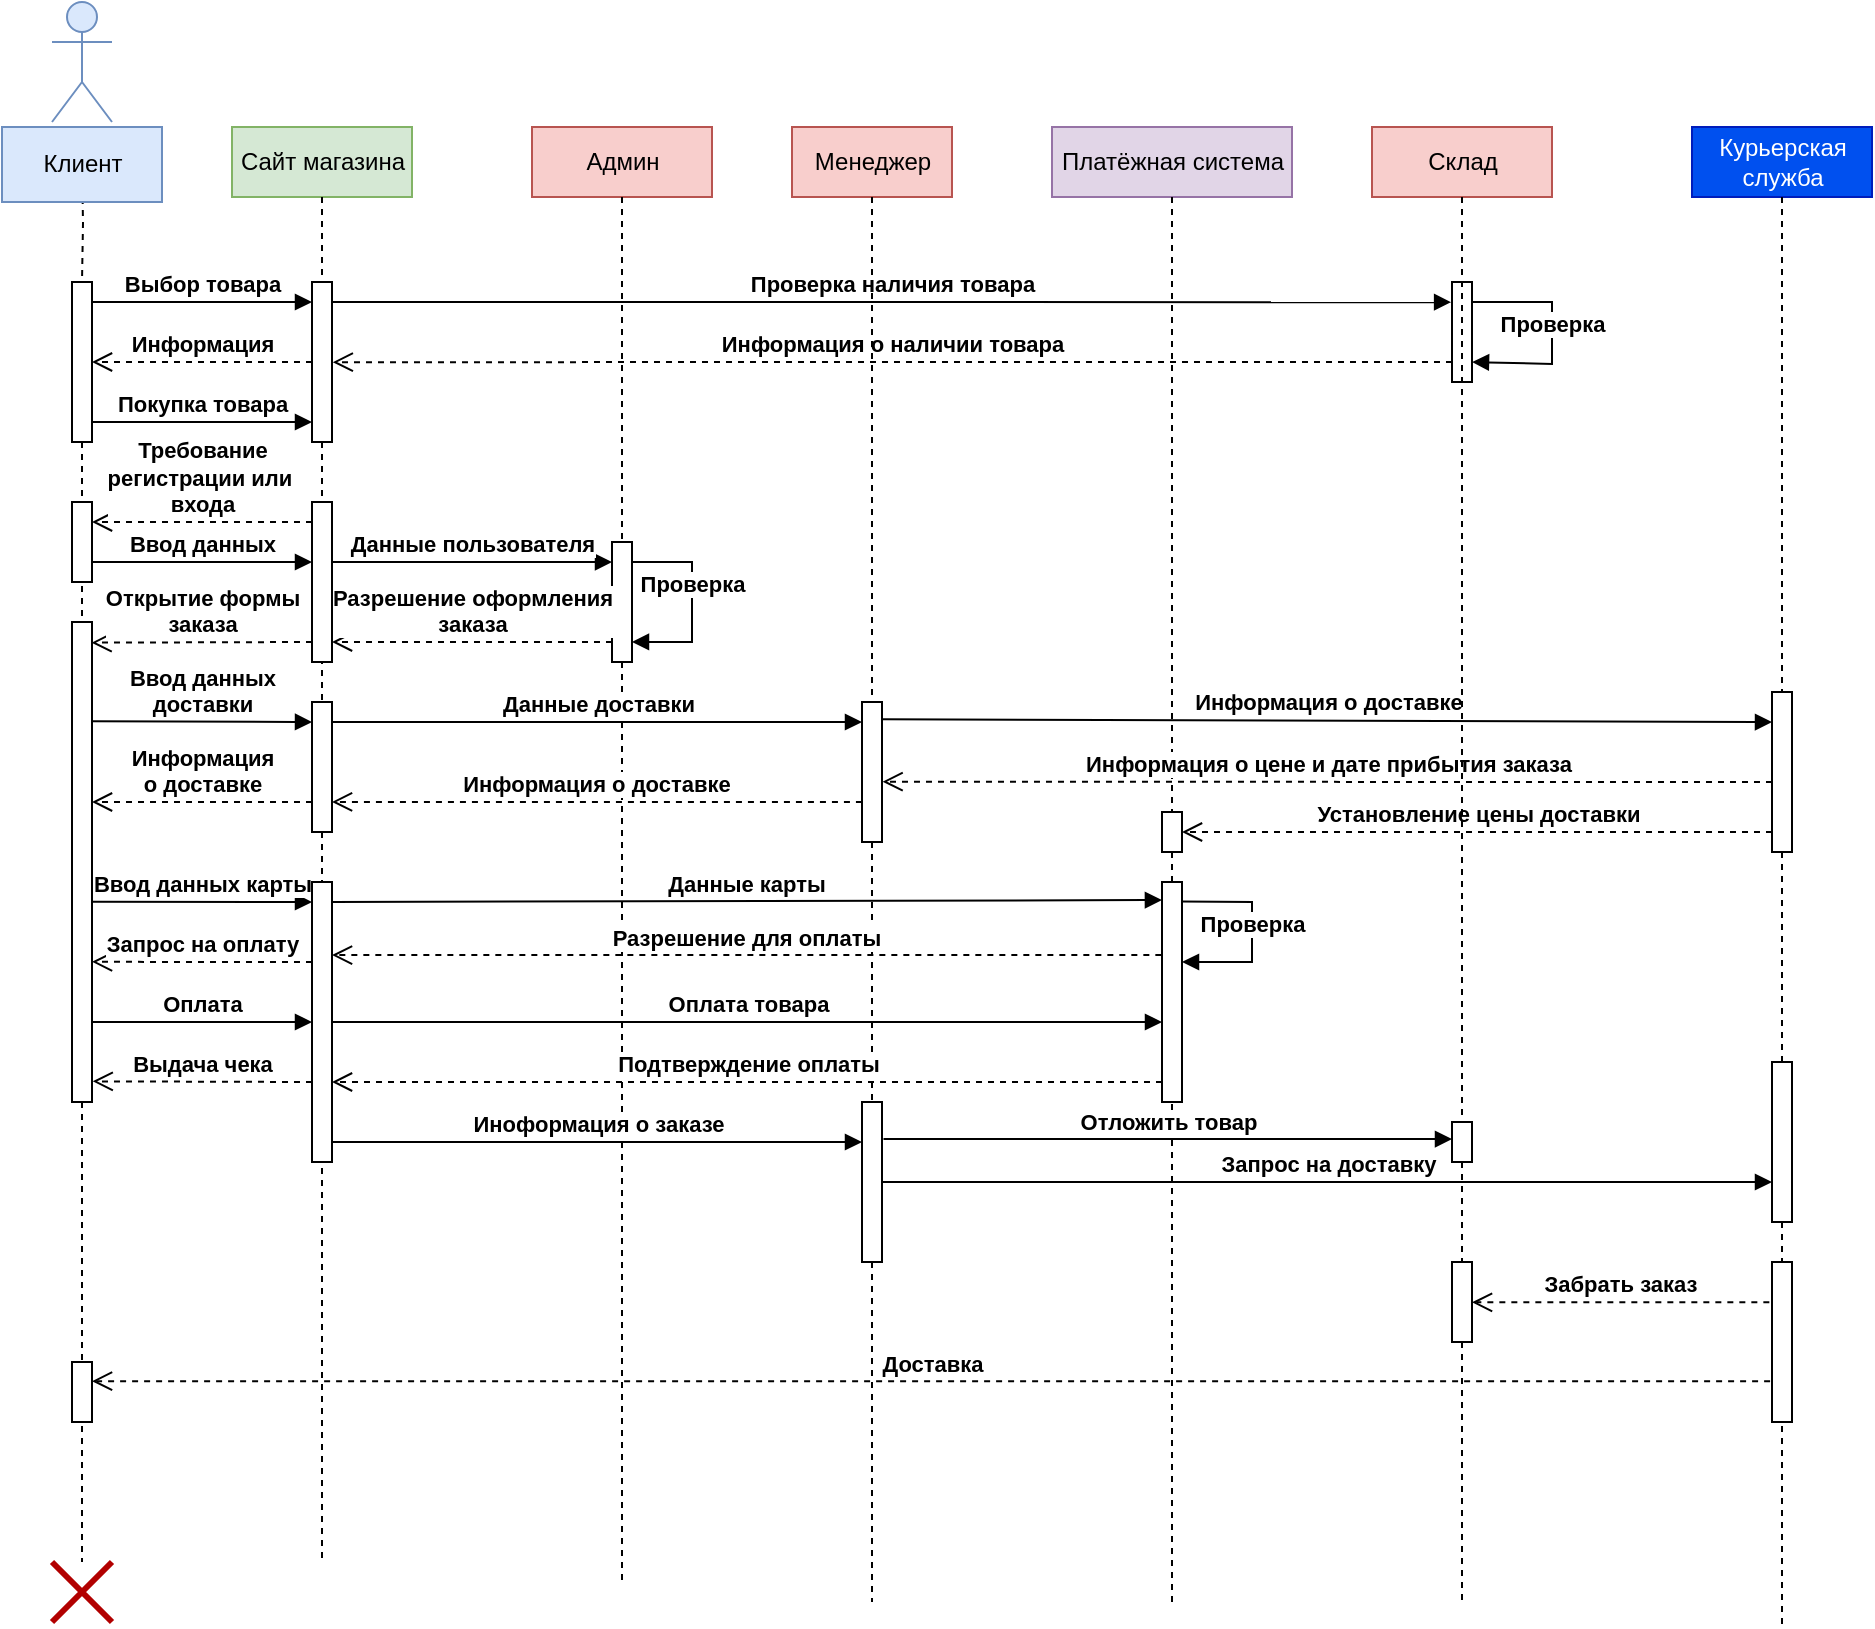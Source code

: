 <mxfile version="21.1.2" type="device">
  <diagram id="8eBF70qgTYVY1_IniYaQ" name="Страница 1">
    <mxGraphModel dx="1687" dy="936" grid="1" gridSize="10" guides="1" tooltips="1" connect="1" arrows="1" fold="1" page="1" pageScale="1" pageWidth="827" pageHeight="1169" math="0" shadow="0">
      <root>
        <mxCell id="0" />
        <mxCell id="1" parent="0" />
        <mxCell id="wGkoojwAonn42EXiNVMw-1" style="edgeStyle=orthogonalEdgeStyle;rounded=0;orthogonalLoop=1;jettySize=auto;html=1;endArrow=none;endFill=0;dashed=1;startArrow=none;" edge="1" parent="1" source="wGkoojwAonn42EXiNVMw-12">
          <mxGeometry relative="1" as="geometry">
            <mxPoint x="95" y="780" as="targetPoint" />
          </mxGeometry>
        </mxCell>
        <mxCell id="wGkoojwAonn42EXiNVMw-2" style="edgeStyle=orthogonalEdgeStyle;rounded=0;orthogonalLoop=1;jettySize=auto;html=1;dashed=1;endArrow=none;endFill=0;startArrow=none;" edge="1" parent="1" source="wGkoojwAonn42EXiNVMw-48">
          <mxGeometry relative="1" as="geometry">
            <mxPoint x="215" y="780" as="targetPoint" />
          </mxGeometry>
        </mxCell>
        <mxCell id="wGkoojwAonn42EXiNVMw-3" value="Сайт магазина" style="html=1;fillColor=#d5e8d4;strokeColor=#82b366;" vertex="1" parent="1">
          <mxGeometry x="170" y="62.5" width="90" height="35" as="geometry" />
        </mxCell>
        <mxCell id="wGkoojwAonn42EXiNVMw-4" style="edgeStyle=orthogonalEdgeStyle;rounded=0;orthogonalLoop=1;jettySize=auto;html=1;dashed=1;endArrow=none;endFill=0;startArrow=none;" edge="1" parent="1" source="wGkoojwAonn42EXiNVMw-24">
          <mxGeometry relative="1" as="geometry">
            <mxPoint x="365" y="790" as="targetPoint" />
          </mxGeometry>
        </mxCell>
        <mxCell id="wGkoojwAonn42EXiNVMw-5" value="Админ" style="html=1;fillColor=#f8cecc;strokeColor=#b85450;" vertex="1" parent="1">
          <mxGeometry x="320" y="62.5" width="90" height="35" as="geometry" />
        </mxCell>
        <mxCell id="wGkoojwAonn42EXiNVMw-6" style="edgeStyle=orthogonalEdgeStyle;rounded=0;orthogonalLoop=1;jettySize=auto;html=1;dashed=1;endArrow=none;endFill=0;startArrow=none;" edge="1" parent="1" source="wGkoojwAonn42EXiNVMw-70">
          <mxGeometry relative="1" as="geometry">
            <mxPoint x="785" y="800" as="targetPoint" />
          </mxGeometry>
        </mxCell>
        <mxCell id="wGkoojwAonn42EXiNVMw-7" value="Склад" style="html=1;fillColor=#f8cecc;strokeColor=#b85450;" vertex="1" parent="1">
          <mxGeometry x="740" y="62.5" width="90" height="35" as="geometry" />
        </mxCell>
        <mxCell id="wGkoojwAonn42EXiNVMw-8" style="edgeStyle=orthogonalEdgeStyle;rounded=0;orthogonalLoop=1;jettySize=auto;html=1;dashed=1;endArrow=none;endFill=0;startArrow=none;" edge="1" parent="1" source="wGkoojwAonn42EXiNVMw-68">
          <mxGeometry relative="1" as="geometry">
            <mxPoint x="945" y="810.952" as="targetPoint" />
          </mxGeometry>
        </mxCell>
        <mxCell id="wGkoojwAonn42EXiNVMw-9" value="Курьерская&lt;br&gt;служба" style="html=1;fillColor=#0050ef;fontColor=#ffffff;strokeColor=#001DBC;" vertex="1" parent="1">
          <mxGeometry x="900" y="62.5" width="90" height="35" as="geometry" />
        </mxCell>
        <mxCell id="wGkoojwAonn42EXiNVMw-10" value="" style="html=1;points=[];perimeter=orthogonalPerimeter;fontStyle=1" vertex="1" parent="1">
          <mxGeometry x="210" y="140" width="10" height="80" as="geometry" />
        </mxCell>
        <mxCell id="wGkoojwAonn42EXiNVMw-11" value="" style="edgeStyle=orthogonalEdgeStyle;rounded=0;orthogonalLoop=1;jettySize=auto;html=1;dashed=1;endArrow=none;endFill=0;" edge="1" parent="1" source="wGkoojwAonn42EXiNVMw-3" target="wGkoojwAonn42EXiNVMw-10">
          <mxGeometry relative="1" as="geometry">
            <mxPoint x="215" y="630" as="targetPoint" />
            <mxPoint x="215" y="105" as="sourcePoint" />
          </mxGeometry>
        </mxCell>
        <mxCell id="wGkoojwAonn42EXiNVMw-12" value="" style="html=1;points=[];perimeter=orthogonalPerimeter;fontStyle=1" vertex="1" parent="1">
          <mxGeometry x="90" y="140" width="10" height="80" as="geometry" />
        </mxCell>
        <mxCell id="wGkoojwAonn42EXiNVMw-13" value="" style="edgeStyle=orthogonalEdgeStyle;rounded=0;orthogonalLoop=1;jettySize=auto;html=1;endArrow=none;endFill=0;dashed=1;" edge="1" parent="1" target="wGkoojwAonn42EXiNVMw-12">
          <mxGeometry relative="1" as="geometry">
            <mxPoint x="95" y="630" as="targetPoint" />
            <mxPoint x="95" y="80.0" as="sourcePoint" />
          </mxGeometry>
        </mxCell>
        <mxCell id="wGkoojwAonn42EXiNVMw-14" value="Выбор товара" style="html=1;verticalAlign=bottom;endArrow=block;rounded=0;entryX=0;entryY=0.125;entryDx=0;entryDy=0;entryPerimeter=0;fontStyle=1" edge="1" parent="1" target="wGkoojwAonn42EXiNVMw-10">
          <mxGeometry width="80" relative="1" as="geometry">
            <mxPoint x="100" y="150" as="sourcePoint" />
            <mxPoint x="180" y="150" as="targetPoint" />
          </mxGeometry>
        </mxCell>
        <mxCell id="wGkoojwAonn42EXiNVMw-15" value="" style="html=1;points=[];perimeter=orthogonalPerimeter;fontStyle=1" vertex="1" parent="1">
          <mxGeometry x="780" y="140" width="10" height="50" as="geometry" />
        </mxCell>
        <mxCell id="wGkoojwAonn42EXiNVMw-16" value="&lt;span&gt;Проверка наличия товара&lt;/span&gt;" style="html=1;verticalAlign=bottom;endArrow=block;rounded=0;entryX=-0.045;entryY=0.202;entryDx=0;entryDy=0;entryPerimeter=0;fontStyle=1" edge="1" parent="1" target="wGkoojwAonn42EXiNVMw-15">
          <mxGeometry width="80" relative="1" as="geometry">
            <mxPoint x="220" y="150" as="sourcePoint" />
            <mxPoint x="300" y="150" as="targetPoint" />
          </mxGeometry>
        </mxCell>
        <mxCell id="wGkoojwAonn42EXiNVMw-17" value="Проверка&lt;br&gt;" style="html=1;verticalAlign=bottom;endArrow=block;rounded=0;entryX=1;entryY=0.8;entryDx=0;entryDy=0;entryPerimeter=0;fontStyle=1" edge="1" parent="1" target="wGkoojwAonn42EXiNVMw-15">
          <mxGeometry x="0.081" width="80" relative="1" as="geometry">
            <mxPoint x="790" y="150" as="sourcePoint" />
            <mxPoint x="830" y="200" as="targetPoint" />
            <Array as="points">
              <mxPoint x="830" y="150" />
              <mxPoint x="830" y="181" />
            </Array>
            <mxPoint as="offset" />
          </mxGeometry>
        </mxCell>
        <mxCell id="wGkoojwAonn42EXiNVMw-18" value="&lt;span&gt;Информация о наличии товара&lt;/span&gt;" style="html=1;verticalAlign=bottom;endArrow=open;dashed=1;endSize=8;rounded=0;entryX=1.039;entryY=0.501;entryDx=0;entryDy=0;entryPerimeter=0;exitX=0;exitY=0.8;exitDx=0;exitDy=0;exitPerimeter=0;fontStyle=1" edge="1" parent="1" source="wGkoojwAonn42EXiNVMw-15" target="wGkoojwAonn42EXiNVMw-10">
          <mxGeometry relative="1" as="geometry">
            <mxPoint x="510" y="180" as="sourcePoint" />
            <mxPoint x="230" y="180" as="targetPoint" />
          </mxGeometry>
        </mxCell>
        <mxCell id="wGkoojwAonn42EXiNVMw-19" value="Информация" style="html=1;verticalAlign=bottom;endArrow=open;dashed=1;endSize=8;rounded=0;entryX=1;entryY=0.5;entryDx=0;entryDy=0;entryPerimeter=0;fontStyle=1" edge="1" parent="1" target="wGkoojwAonn42EXiNVMw-12">
          <mxGeometry relative="1" as="geometry">
            <mxPoint x="210" y="180" as="sourcePoint" />
            <mxPoint x="130" y="180" as="targetPoint" />
          </mxGeometry>
        </mxCell>
        <mxCell id="wGkoojwAonn42EXiNVMw-20" value="Покупка товара" style="html=1;verticalAlign=bottom;endArrow=block;rounded=0;entryX=0;entryY=0.875;entryDx=0;entryDy=0;entryPerimeter=0;fontStyle=1" edge="1" parent="1" target="wGkoojwAonn42EXiNVMw-10">
          <mxGeometry width="80" relative="1" as="geometry">
            <mxPoint x="100" y="210" as="sourcePoint" />
            <mxPoint x="180" y="210" as="targetPoint" />
          </mxGeometry>
        </mxCell>
        <mxCell id="wGkoojwAonn42EXiNVMw-21" value="" style="html=1;points=[];perimeter=orthogonalPerimeter;fontStyle=1" vertex="1" parent="1">
          <mxGeometry x="90" y="250" width="10" height="40" as="geometry" />
        </mxCell>
        <mxCell id="wGkoojwAonn42EXiNVMw-22" value="Требование&lt;br&gt;регистрации или&amp;nbsp;&lt;br&gt;входа" style="html=1;verticalAlign=bottom;endArrow=open;dashed=1;endSize=8;rounded=0;exitX=0;exitY=0.125;exitDx=0;exitDy=0;exitPerimeter=0;entryX=1;entryY=0.25;entryDx=0;entryDy=0;entryPerimeter=0;fontStyle=1" edge="1" parent="1" source="wGkoojwAonn42EXiNVMw-58" target="wGkoojwAonn42EXiNVMw-21">
          <mxGeometry relative="1" as="geometry">
            <mxPoint x="210" y="250" as="sourcePoint" />
            <mxPoint x="110" y="260" as="targetPoint" />
          </mxGeometry>
        </mxCell>
        <mxCell id="wGkoojwAonn42EXiNVMw-23" value="Ввод данных" style="html=1;verticalAlign=bottom;endArrow=block;rounded=0;entryX=0;entryY=0.375;entryDx=0;entryDy=0;entryPerimeter=0;fontStyle=1" edge="1" parent="1" target="wGkoojwAonn42EXiNVMw-58">
          <mxGeometry width="80" relative="1" as="geometry">
            <mxPoint x="100" y="280" as="sourcePoint" />
            <mxPoint x="180" y="280" as="targetPoint" />
          </mxGeometry>
        </mxCell>
        <mxCell id="wGkoojwAonn42EXiNVMw-24" value="" style="html=1;points=[];perimeter=orthogonalPerimeter;fontStyle=1" vertex="1" parent="1">
          <mxGeometry x="360" y="270" width="10" height="60" as="geometry" />
        </mxCell>
        <mxCell id="wGkoojwAonn42EXiNVMw-25" value="" style="edgeStyle=orthogonalEdgeStyle;rounded=0;orthogonalLoop=1;jettySize=auto;html=1;dashed=1;endArrow=none;endFill=0;" edge="1" parent="1" source="wGkoojwAonn42EXiNVMw-5" target="wGkoojwAonn42EXiNVMw-24">
          <mxGeometry relative="1" as="geometry">
            <mxPoint x="365" y="630" as="targetPoint" />
            <mxPoint x="365" y="105" as="sourcePoint" />
          </mxGeometry>
        </mxCell>
        <mxCell id="wGkoojwAonn42EXiNVMw-26" value="Данные пользователя" style="html=1;verticalAlign=bottom;endArrow=block;rounded=0;entryX=0;entryY=0.167;entryDx=0;entryDy=0;entryPerimeter=0;fontStyle=1" edge="1" parent="1" target="wGkoojwAonn42EXiNVMw-24">
          <mxGeometry width="80" relative="1" as="geometry">
            <mxPoint x="220" y="280" as="sourcePoint" />
            <mxPoint x="300" y="280" as="targetPoint" />
          </mxGeometry>
        </mxCell>
        <mxCell id="wGkoojwAonn42EXiNVMw-27" value="Проверка" style="html=1;verticalAlign=bottom;endArrow=block;rounded=0;entryX=1;entryY=0.833;entryDx=0;entryDy=0;entryPerimeter=0;fontStyle=1" edge="1" parent="1" target="wGkoojwAonn42EXiNVMw-24">
          <mxGeometry width="80" relative="1" as="geometry">
            <mxPoint x="370" y="280" as="sourcePoint" />
            <mxPoint x="450" y="280" as="targetPoint" />
            <Array as="points">
              <mxPoint x="400" y="280" />
              <mxPoint x="400" y="320" />
            </Array>
          </mxGeometry>
        </mxCell>
        <mxCell id="wGkoojwAonn42EXiNVMw-28" value="Разрешение оформления&lt;br&gt;заказа" style="html=1;verticalAlign=bottom;endArrow=open;dashed=1;endSize=8;rounded=0;entryX=1;entryY=0.875;entryDx=0;entryDy=0;entryPerimeter=0;exitX=0;exitY=0.833;exitDx=0;exitDy=0;exitPerimeter=0;fontStyle=1" edge="1" parent="1" source="wGkoojwAonn42EXiNVMw-24" target="wGkoojwAonn42EXiNVMw-58">
          <mxGeometry relative="1" as="geometry">
            <mxPoint x="360" y="300" as="sourcePoint" />
            <mxPoint x="280" y="300" as="targetPoint" />
          </mxGeometry>
        </mxCell>
        <mxCell id="wGkoojwAonn42EXiNVMw-29" value="Открытие формы&lt;br&gt;заказа" style="html=1;verticalAlign=bottom;endArrow=open;dashed=1;endSize=8;rounded=0;entryX=0.978;entryY=0.043;entryDx=0;entryDy=0;entryPerimeter=0;fontStyle=1" edge="1" parent="1" target="wGkoojwAonn42EXiNVMw-32">
          <mxGeometry relative="1" as="geometry">
            <mxPoint x="210" y="320" as="sourcePoint" />
            <mxPoint x="110" y="320" as="targetPoint" />
          </mxGeometry>
        </mxCell>
        <mxCell id="wGkoojwAonn42EXiNVMw-30" style="edgeStyle=orthogonalEdgeStyle;rounded=0;orthogonalLoop=1;jettySize=auto;html=1;endArrow=none;endFill=0;dashed=1;startArrow=none;" edge="1" parent="1" source="wGkoojwAonn42EXiNVMw-44">
          <mxGeometry relative="1" as="geometry">
            <mxPoint x="640" y="800" as="targetPoint" />
          </mxGeometry>
        </mxCell>
        <mxCell id="wGkoojwAonn42EXiNVMw-31" value="Платёжная система" style="html=1;fillColor=#e1d5e7;strokeColor=#9673a6;" vertex="1" parent="1">
          <mxGeometry x="580" y="62.5" width="120" height="35" as="geometry" />
        </mxCell>
        <mxCell id="wGkoojwAonn42EXiNVMw-32" value="" style="html=1;points=[];perimeter=orthogonalPerimeter;fontStyle=1" vertex="1" parent="1">
          <mxGeometry x="90" y="310" width="10" height="240" as="geometry" />
        </mxCell>
        <mxCell id="wGkoojwAonn42EXiNVMw-33" value="Ввод данных карты" style="html=1;verticalAlign=bottom;endArrow=block;rounded=0;exitX=1;exitY=0.583;exitDx=0;exitDy=0;exitPerimeter=0;fontStyle=1" edge="1" parent="1" source="wGkoojwAonn42EXiNVMw-32">
          <mxGeometry width="80" relative="1" as="geometry">
            <mxPoint x="110" y="450" as="sourcePoint" />
            <mxPoint x="210" y="450" as="targetPoint" />
          </mxGeometry>
        </mxCell>
        <mxCell id="wGkoojwAonn42EXiNVMw-34" value="" style="html=1;points=[];perimeter=orthogonalPerimeter;fontStyle=1" vertex="1" parent="1">
          <mxGeometry x="635" y="440" width="10" height="110" as="geometry" />
        </mxCell>
        <mxCell id="wGkoojwAonn42EXiNVMw-35" value="Проверка" style="html=1;verticalAlign=bottom;endArrow=block;rounded=0;fontStyle=1;exitX=0.95;exitY=0.089;exitDx=0;exitDy=0;exitPerimeter=0;" edge="1" parent="1" source="wGkoojwAonn42EXiNVMw-34" target="wGkoojwAonn42EXiNVMw-34">
          <mxGeometry x="0.112" width="80" relative="1" as="geometry">
            <mxPoint x="650" y="450" as="sourcePoint" />
            <mxPoint x="650" y="480" as="targetPoint" />
            <Array as="points">
              <mxPoint x="680" y="450" />
              <mxPoint x="680" y="480" />
            </Array>
            <mxPoint as="offset" />
          </mxGeometry>
        </mxCell>
        <mxCell id="wGkoojwAonn42EXiNVMw-36" style="edgeStyle=orthogonalEdgeStyle;rounded=0;orthogonalLoop=1;jettySize=auto;html=1;endArrow=none;endFill=0;dashed=1;startArrow=none;" edge="1" parent="1" source="wGkoojwAonn42EXiNVMw-38">
          <mxGeometry relative="1" as="geometry">
            <mxPoint x="490" y="800" as="targetPoint" />
          </mxGeometry>
        </mxCell>
        <mxCell id="wGkoojwAonn42EXiNVMw-37" value="Менеджер" style="html=1;fillColor=#f8cecc;strokeColor=#b85450;" vertex="1" parent="1">
          <mxGeometry x="450" y="62.5" width="80" height="35" as="geometry" />
        </mxCell>
        <mxCell id="wGkoojwAonn42EXiNVMw-38" value="" style="html=1;points=[];perimeter=orthogonalPerimeter;fontStyle=1" vertex="1" parent="1">
          <mxGeometry x="485" y="350" width="10" height="70" as="geometry" />
        </mxCell>
        <mxCell id="wGkoojwAonn42EXiNVMw-39" value="" style="edgeStyle=orthogonalEdgeStyle;rounded=0;orthogonalLoop=1;jettySize=auto;html=1;endArrow=none;endFill=0;dashed=1;" edge="1" parent="1" source="wGkoojwAonn42EXiNVMw-37" target="wGkoojwAonn42EXiNVMw-38">
          <mxGeometry relative="1" as="geometry">
            <mxPoint x="490" y="640" as="targetPoint" />
            <mxPoint x="490" y="97.5" as="sourcePoint" />
          </mxGeometry>
        </mxCell>
        <mxCell id="wGkoojwAonn42EXiNVMw-40" value="Ввод данных&lt;br&gt;доставки" style="html=1;verticalAlign=bottom;endArrow=block;rounded=0;exitX=0.978;exitY=0.207;exitDx=0;exitDy=0;exitPerimeter=0;entryX=0;entryY=0.154;entryDx=0;entryDy=0;entryPerimeter=0;fontStyle=1" edge="1" parent="1" source="wGkoojwAonn42EXiNVMw-32" target="wGkoojwAonn42EXiNVMw-48">
          <mxGeometry width="80" relative="1" as="geometry">
            <mxPoint x="110" y="360" as="sourcePoint" />
            <mxPoint x="200" y="360" as="targetPoint" />
          </mxGeometry>
        </mxCell>
        <mxCell id="wGkoojwAonn42EXiNVMw-41" value="Информация о доставке" style="html=1;verticalAlign=bottom;endArrow=block;rounded=0;entryX=0;entryY=0.188;entryDx=0;entryDy=0;entryPerimeter=0;exitX=1.022;exitY=0.124;exitDx=0;exitDy=0;exitPerimeter=0;fontStyle=1" edge="1" parent="1" source="wGkoojwAonn42EXiNVMw-38" target="wGkoojwAonn42EXiNVMw-42">
          <mxGeometry width="80" relative="1" as="geometry">
            <mxPoint x="500" y="360" as="sourcePoint" />
            <mxPoint x="930" y="360" as="targetPoint" />
          </mxGeometry>
        </mxCell>
        <mxCell id="wGkoojwAonn42EXiNVMw-42" value="" style="html=1;points=[];perimeter=orthogonalPerimeter;fontStyle=1" vertex="1" parent="1">
          <mxGeometry x="940" y="345" width="10" height="80" as="geometry" />
        </mxCell>
        <mxCell id="wGkoojwAonn42EXiNVMw-43" value="" style="edgeStyle=orthogonalEdgeStyle;rounded=0;orthogonalLoop=1;jettySize=auto;html=1;dashed=1;endArrow=none;endFill=0;" edge="1" parent="1" source="wGkoojwAonn42EXiNVMw-9" target="wGkoojwAonn42EXiNVMw-42">
          <mxGeometry relative="1" as="geometry">
            <mxPoint x="945.0" y="630.0" as="targetPoint" />
            <mxPoint x="945.0" y="97.5" as="sourcePoint" />
          </mxGeometry>
        </mxCell>
        <mxCell id="wGkoojwAonn42EXiNVMw-44" value="" style="html=1;points=[];perimeter=orthogonalPerimeter;fontStyle=1" vertex="1" parent="1">
          <mxGeometry x="635" y="405" width="10" height="20" as="geometry" />
        </mxCell>
        <mxCell id="wGkoojwAonn42EXiNVMw-45" value="" style="edgeStyle=orthogonalEdgeStyle;rounded=0;orthogonalLoop=1;jettySize=auto;html=1;endArrow=none;endFill=0;dashed=1;" edge="1" parent="1" source="wGkoojwAonn42EXiNVMw-31" target="wGkoojwAonn42EXiNVMw-44">
          <mxGeometry relative="1" as="geometry">
            <mxPoint x="640" y="640.69" as="targetPoint" />
            <mxPoint x="640" y="97.5" as="sourcePoint" />
          </mxGeometry>
        </mxCell>
        <mxCell id="wGkoojwAonn42EXiNVMw-46" value="Установление цены доставки" style="html=1;verticalAlign=bottom;endArrow=open;dashed=1;endSize=8;rounded=0;fontStyle=1" edge="1" parent="1" target="wGkoojwAonn42EXiNVMw-44">
          <mxGeometry relative="1" as="geometry">
            <mxPoint x="940" y="415" as="sourcePoint" />
            <mxPoint x="860" y="415" as="targetPoint" />
          </mxGeometry>
        </mxCell>
        <mxCell id="wGkoojwAonn42EXiNVMw-47" value="Информация о цене и дате прибытия заказа" style="html=1;verticalAlign=bottom;endArrow=open;dashed=1;endSize=8;rounded=0;exitX=0;exitY=0.563;exitDx=0;exitDy=0;exitPerimeter=0;entryX=1.028;entryY=0.569;entryDx=0;entryDy=0;entryPerimeter=0;fontStyle=1" edge="1" parent="1" source="wGkoojwAonn42EXiNVMw-42" target="wGkoojwAonn42EXiNVMw-38">
          <mxGeometry relative="1" as="geometry">
            <mxPoint x="940" y="380" as="sourcePoint" />
            <mxPoint x="500" y="390" as="targetPoint" />
          </mxGeometry>
        </mxCell>
        <mxCell id="wGkoojwAonn42EXiNVMw-48" value="" style="html=1;points=[];perimeter=orthogonalPerimeter;fontStyle=1" vertex="1" parent="1">
          <mxGeometry x="210" y="350" width="10" height="65" as="geometry" />
        </mxCell>
        <mxCell id="wGkoojwAonn42EXiNVMw-49" value="" style="edgeStyle=orthogonalEdgeStyle;rounded=0;orthogonalLoop=1;jettySize=auto;html=1;dashed=1;endArrow=none;endFill=0;startArrow=none;fontStyle=1" edge="1" parent="1" source="wGkoojwAonn42EXiNVMw-10" target="wGkoojwAonn42EXiNVMw-48">
          <mxGeometry relative="1" as="geometry">
            <mxPoint x="215" y="630" as="targetPoint" />
            <mxPoint x="215" y="220" as="sourcePoint" />
          </mxGeometry>
        </mxCell>
        <mxCell id="wGkoojwAonn42EXiNVMw-50" value="Информация о доставке" style="html=1;verticalAlign=bottom;endArrow=open;dashed=1;endSize=8;rounded=0;exitX=-0.003;exitY=0.714;exitDx=0;exitDy=0;exitPerimeter=0;entryX=1;entryY=0.769;entryDx=0;entryDy=0;entryPerimeter=0;fontStyle=1" edge="1" parent="1" source="wGkoojwAonn42EXiNVMw-38" target="wGkoojwAonn42EXiNVMw-48">
          <mxGeometry relative="1" as="geometry">
            <mxPoint x="480" y="400" as="sourcePoint" />
            <mxPoint x="230" y="400" as="targetPoint" />
          </mxGeometry>
        </mxCell>
        <mxCell id="wGkoojwAonn42EXiNVMw-51" value="Информация&lt;br&gt;о доставке" style="html=1;verticalAlign=bottom;endArrow=open;dashed=1;endSize=8;rounded=0;entryX=1;entryY=0.375;entryDx=0;entryDy=0;entryPerimeter=0;fontStyle=1" edge="1" parent="1" target="wGkoojwAonn42EXiNVMw-32">
          <mxGeometry relative="1" as="geometry">
            <mxPoint x="210" y="400" as="sourcePoint" />
            <mxPoint x="110" y="400" as="targetPoint" />
          </mxGeometry>
        </mxCell>
        <mxCell id="wGkoojwAonn42EXiNVMw-52" value="" style="html=1;points=[];perimeter=orthogonalPerimeter;fontStyle=1" vertex="1" parent="1">
          <mxGeometry x="210" y="440" width="10" height="140" as="geometry" />
        </mxCell>
        <mxCell id="wGkoojwAonn42EXiNVMw-53" value="Данные карты" style="html=1;verticalAlign=bottom;endArrow=block;rounded=0;entryX=-0.004;entryY=0.082;entryDx=0;entryDy=0;entryPerimeter=0;fontStyle=1" edge="1" parent="1" target="wGkoojwAonn42EXiNVMw-34">
          <mxGeometry width="80" relative="1" as="geometry">
            <mxPoint x="220" y="450" as="sourcePoint" />
            <mxPoint x="630" y="450" as="targetPoint" />
          </mxGeometry>
        </mxCell>
        <mxCell id="wGkoojwAonn42EXiNVMw-54" value="Разрешение для оплаты" style="html=1;verticalAlign=bottom;endArrow=open;dashed=1;endSize=8;rounded=0;exitX=-0.033;exitY=0.332;exitDx=0;exitDy=0;exitPerimeter=0;fontStyle=1" edge="1" parent="1" source="wGkoojwAonn42EXiNVMw-34" target="wGkoojwAonn42EXiNVMw-52">
          <mxGeometry relative="1" as="geometry">
            <mxPoint x="630" y="480" as="sourcePoint" />
            <mxPoint x="230" y="480" as="targetPoint" />
          </mxGeometry>
        </mxCell>
        <mxCell id="wGkoojwAonn42EXiNVMw-55" value="Оплата" style="html=1;verticalAlign=bottom;endArrow=block;rounded=0;fontStyle=1" edge="1" parent="1">
          <mxGeometry width="80" relative="1" as="geometry">
            <mxPoint x="100" y="510" as="sourcePoint" />
            <mxPoint x="210" y="510" as="targetPoint" />
            <Array as="points">
              <mxPoint x="160" y="510" />
            </Array>
          </mxGeometry>
        </mxCell>
        <mxCell id="wGkoojwAonn42EXiNVMw-56" value="Оплата товара" style="html=1;verticalAlign=bottom;endArrow=block;rounded=0;fontStyle=1" edge="1" parent="1" target="wGkoojwAonn42EXiNVMw-34">
          <mxGeometry width="80" relative="1" as="geometry">
            <mxPoint x="220" y="510" as="sourcePoint" />
            <mxPoint x="620" y="510" as="targetPoint" />
          </mxGeometry>
        </mxCell>
        <mxCell id="wGkoojwAonn42EXiNVMw-57" value="Запрос на оплату" style="html=1;verticalAlign=bottom;endArrow=open;dashed=1;endSize=8;rounded=0;entryX=1;entryY=0.708;entryDx=0;entryDy=0;entryPerimeter=0;fontStyle=1" edge="1" parent="1" target="wGkoojwAonn42EXiNVMw-32">
          <mxGeometry relative="1" as="geometry">
            <mxPoint x="210" y="480" as="sourcePoint" />
            <mxPoint x="130" y="480" as="targetPoint" />
          </mxGeometry>
        </mxCell>
        <mxCell id="wGkoojwAonn42EXiNVMw-58" value="" style="html=1;points=[];perimeter=orthogonalPerimeter;fontStyle=1" vertex="1" parent="1">
          <mxGeometry x="210" y="250" width="10" height="80" as="geometry" />
        </mxCell>
        <mxCell id="wGkoojwAonn42EXiNVMw-59" value="Подтверждение оплаты" style="html=1;verticalAlign=bottom;endArrow=open;dashed=1;endSize=8;rounded=0;fontStyle=1" edge="1" parent="1" source="wGkoojwAonn42EXiNVMw-34">
          <mxGeometry relative="1" as="geometry">
            <mxPoint x="630" y="540" as="sourcePoint" />
            <mxPoint x="220" y="540" as="targetPoint" />
          </mxGeometry>
        </mxCell>
        <mxCell id="wGkoojwAonn42EXiNVMw-60" value="Данные доставки" style="html=1;verticalAlign=bottom;endArrow=block;rounded=0;fontStyle=1" edge="1" parent="1" target="wGkoojwAonn42EXiNVMw-38">
          <mxGeometry width="80" relative="1" as="geometry">
            <mxPoint x="220" y="360" as="sourcePoint" />
            <mxPoint x="300" y="360" as="targetPoint" />
          </mxGeometry>
        </mxCell>
        <mxCell id="wGkoojwAonn42EXiNVMw-61" value="Выдача чека" style="html=1;verticalAlign=bottom;endArrow=open;dashed=1;endSize=8;rounded=0;entryX=1.035;entryY=0.957;entryDx=0;entryDy=0;entryPerimeter=0;fontStyle=1" edge="1" parent="1" target="wGkoojwAonn42EXiNVMw-32">
          <mxGeometry relative="1" as="geometry">
            <mxPoint x="210" y="540" as="sourcePoint" />
            <mxPoint x="130" y="540" as="targetPoint" />
          </mxGeometry>
        </mxCell>
        <mxCell id="wGkoojwAonn42EXiNVMw-62" value="" style="html=1;points=[];perimeter=orthogonalPerimeter;fontStyle=1" vertex="1" parent="1">
          <mxGeometry x="485" y="550" width="10" height="80" as="geometry" />
        </mxCell>
        <mxCell id="wGkoojwAonn42EXiNVMw-63" value="&lt;span&gt;Иноформация о заказе&lt;/span&gt;" style="html=1;verticalAlign=bottom;endArrow=block;rounded=0;fontStyle=1" edge="1" parent="1" target="wGkoojwAonn42EXiNVMw-62">
          <mxGeometry width="80" relative="1" as="geometry">
            <mxPoint x="220" y="570" as="sourcePoint" />
            <mxPoint x="480" y="570" as="targetPoint" />
            <mxPoint as="offset" />
          </mxGeometry>
        </mxCell>
        <mxCell id="wGkoojwAonn42EXiNVMw-64" value="" style="html=1;points=[];perimeter=orthogonalPerimeter;fontStyle=1" vertex="1" parent="1">
          <mxGeometry x="780" y="560" width="10" height="20" as="geometry" />
        </mxCell>
        <mxCell id="wGkoojwAonn42EXiNVMw-65" value="" style="edgeStyle=orthogonalEdgeStyle;rounded=0;orthogonalLoop=1;jettySize=auto;html=1;dashed=1;endArrow=none;endFill=0;" edge="1" parent="1" source="wGkoojwAonn42EXiNVMw-7" target="wGkoojwAonn42EXiNVMw-64">
          <mxGeometry relative="1" as="geometry">
            <mxPoint x="785" y="630" as="targetPoint" />
            <mxPoint x="785" y="97.5" as="sourcePoint" />
          </mxGeometry>
        </mxCell>
        <mxCell id="wGkoojwAonn42EXiNVMw-66" value="Отложить товар" style="html=1;verticalAlign=bottom;endArrow=block;rounded=0;exitX=1.075;exitY=0.232;exitDx=0;exitDy=0;exitPerimeter=0;fontStyle=1" edge="1" parent="1" source="wGkoojwAonn42EXiNVMw-62" target="wGkoojwAonn42EXiNVMw-64">
          <mxGeometry width="80" relative="1" as="geometry">
            <mxPoint x="500" y="580" as="sourcePoint" />
            <mxPoint x="580" y="580" as="targetPoint" />
          </mxGeometry>
        </mxCell>
        <mxCell id="wGkoojwAonn42EXiNVMw-67" value="Запрос на доставку" style="html=1;verticalAlign=bottom;endArrow=block;rounded=0;fontStyle=1" edge="1" parent="1" source="wGkoojwAonn42EXiNVMw-62">
          <mxGeometry width="80" relative="1" as="geometry">
            <mxPoint x="490" y="590" as="sourcePoint" />
            <mxPoint x="940" y="590" as="targetPoint" />
          </mxGeometry>
        </mxCell>
        <mxCell id="wGkoojwAonn42EXiNVMw-68" value="" style="html=1;points=[];perimeter=orthogonalPerimeter;fontStyle=1" vertex="1" parent="1">
          <mxGeometry x="940" y="530" width="10" height="80" as="geometry" />
        </mxCell>
        <mxCell id="wGkoojwAonn42EXiNVMw-69" value="" style="edgeStyle=orthogonalEdgeStyle;rounded=0;orthogonalLoop=1;jettySize=auto;html=1;dashed=1;endArrow=none;endFill=0;startArrow=none;fontStyle=1" edge="1" parent="1" source="wGkoojwAonn42EXiNVMw-42" target="wGkoojwAonn42EXiNVMw-68">
          <mxGeometry relative="1" as="geometry">
            <mxPoint x="945" y="630" as="targetPoint" />
            <mxPoint x="945" y="425" as="sourcePoint" />
          </mxGeometry>
        </mxCell>
        <mxCell id="wGkoojwAonn42EXiNVMw-70" value="" style="html=1;points=[];perimeter=orthogonalPerimeter;fontStyle=1" vertex="1" parent="1">
          <mxGeometry x="780" y="630" width="10" height="40" as="geometry" />
        </mxCell>
        <mxCell id="wGkoojwAonn42EXiNVMw-71" value="" style="edgeStyle=orthogonalEdgeStyle;rounded=0;orthogonalLoop=1;jettySize=auto;html=1;dashed=1;endArrow=none;endFill=0;startArrow=none;fontStyle=1" edge="1" parent="1" source="wGkoojwAonn42EXiNVMw-64" target="wGkoojwAonn42EXiNVMw-70">
          <mxGeometry relative="1" as="geometry">
            <mxPoint x="785" y="690" as="targetPoint" />
            <mxPoint x="785" y="580" as="sourcePoint" />
          </mxGeometry>
        </mxCell>
        <mxCell id="wGkoojwAonn42EXiNVMw-72" value="" style="html=1;points=[];perimeter=orthogonalPerimeter;fontStyle=1" vertex="1" parent="1">
          <mxGeometry x="940" y="630" width="10" height="80" as="geometry" />
        </mxCell>
        <mxCell id="wGkoojwAonn42EXiNVMw-73" value="Забрать заказ" style="html=1;verticalAlign=bottom;endArrow=open;dashed=1;endSize=8;rounded=0;exitX=-0.133;exitY=0.252;exitDx=0;exitDy=0;exitPerimeter=0;fontStyle=1" edge="1" parent="1" source="wGkoojwAonn42EXiNVMw-72" target="wGkoojwAonn42EXiNVMw-70">
          <mxGeometry relative="1" as="geometry">
            <mxPoint x="930" y="650" as="sourcePoint" />
            <mxPoint x="850" y="650" as="targetPoint" />
          </mxGeometry>
        </mxCell>
        <mxCell id="wGkoojwAonn42EXiNVMw-74" value="&lt;span&gt;Доставка&lt;/span&gt;" style="html=1;verticalAlign=bottom;endArrow=open;dashed=1;endSize=8;rounded=0;exitX=-0.095;exitY=0.745;exitDx=0;exitDy=0;exitPerimeter=0;fontStyle=1" edge="1" parent="1" source="wGkoojwAonn42EXiNVMw-72" target="wGkoojwAonn42EXiNVMw-75">
          <mxGeometry relative="1" as="geometry">
            <mxPoint x="930" y="690" as="sourcePoint" />
            <mxPoint x="110" y="690" as="targetPoint" />
          </mxGeometry>
        </mxCell>
        <mxCell id="wGkoojwAonn42EXiNVMw-75" value="" style="html=1;points=[];perimeter=orthogonalPerimeter;fontStyle=1" vertex="1" parent="1">
          <mxGeometry x="90" y="680" width="10" height="30" as="geometry" />
        </mxCell>
        <mxCell id="wGkoojwAonn42EXiNVMw-76" value="" style="shape=umlDestroy;whiteSpace=wrap;html=1;strokeWidth=3;fillColor=#e51400;fontColor=#ffffff;strokeColor=#B20000;" vertex="1" parent="1">
          <mxGeometry x="80" y="780" width="30" height="30" as="geometry" />
        </mxCell>
        <mxCell id="wGkoojwAonn42EXiNVMw-77" value="Клиент" style="html=1;fillColor=#dae8fc;strokeColor=#6c8ebf;" vertex="1" parent="1">
          <mxGeometry x="55" y="62.5" width="80" height="37.5" as="geometry" />
        </mxCell>
        <mxCell id="wGkoojwAonn42EXiNVMw-78" value="" style="shape=umlActor;verticalLabelPosition=bottom;verticalAlign=top;html=1;fillColor=#dae8fc;strokeColor=#6c8ebf;" vertex="1" parent="1">
          <mxGeometry x="80" width="30" height="60" as="geometry" />
        </mxCell>
      </root>
    </mxGraphModel>
  </diagram>
</mxfile>
